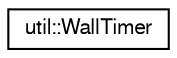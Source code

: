 digraph "Graphical Class Hierarchy"
{
  edge [fontname="FreeSans",fontsize="10",labelfontname="FreeSans",labelfontsize="10"];
  node [fontname="FreeSans",fontsize="10",shape=record];
  rankdir="LR";
  Node0 [label="util::WallTimer",height=0.2,width=0.4,color="black", fillcolor="white", style="filled",URL="$classutil_1_1_wall_timer.html",tooltip="Cross-platform high-resolution real-time timer. "];
}
